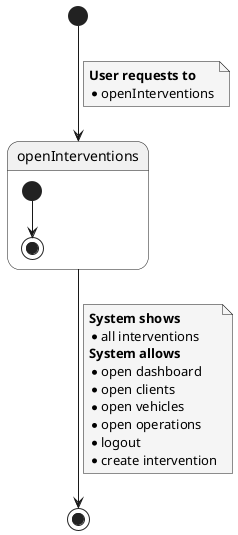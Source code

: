 @startuml
skinparam {
        NoteBackgroundColor #whiteSmoke
}

[*] --> openInterventions
note on link
<b>User requests to</b>
* openInterventions
end note

state openInterventions {
    [*] --> [*]
}

openInterventions --> [*]
note on link
<b>System shows
* all interventions
<b>System allows
* open dashboard
* open clients
* open vehicles
* open operations
* logout
* create intervention
end note

@enduml
